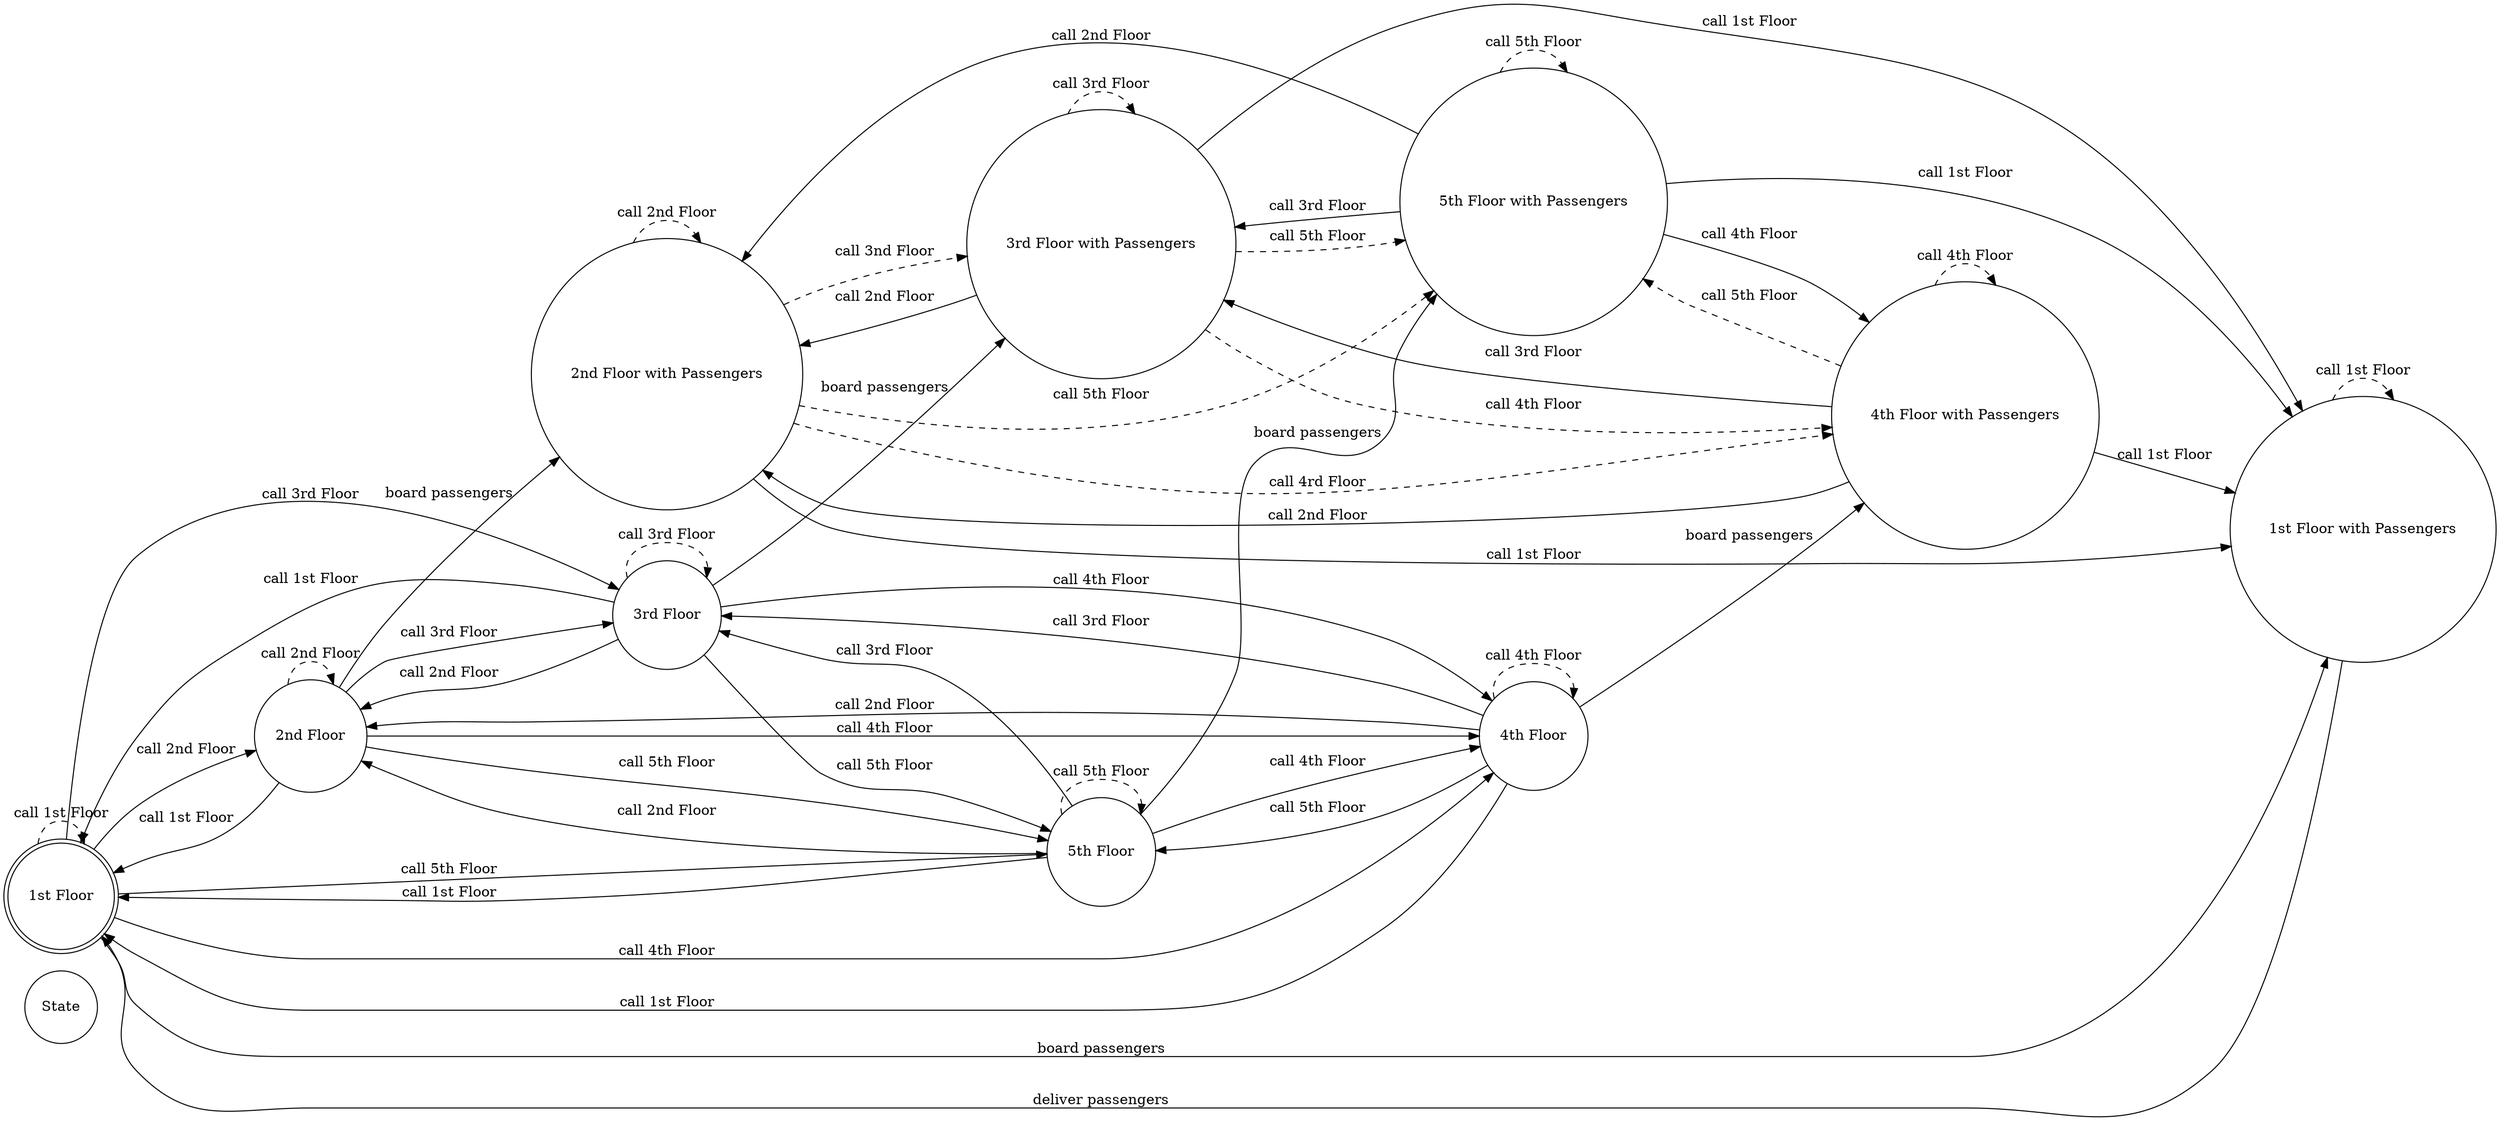 digraph FSM {
  rankdir=LR;
  node [shape = circle];
  State "1st Floor" [shape = doublecircle];
  "1st Floor" -> "2nd Floor" [label = "call 2nd Floor"];
  "1st Floor" -> "3rd Floor" [label = "call 3rd Floor"];
  "1st Floor" -> "4th Floor" [label = "call 4th Floor"];
  "1st Floor" -> "5th Floor" [label = "call 5th Floor"];
  "2nd Floor" -> "1st Floor" [label = "call 1st Floor"];
  "2nd Floor" -> "3rd Floor" [label = "call 3rd Floor"];
  "2nd Floor" -> "4th Floor" [label = "call 4th Floor"];
  "2nd Floor" -> "5th Floor" [label = "call 5th Floor"];
  "3rd Floor" -> "1st Floor" [label = "call 1st Floor"];
  "3rd Floor" -> "2nd Floor" [label = "call 2nd Floor"];
  "3rd Floor" -> "4th Floor" [label = "call 4th Floor"];
  "3rd Floor" -> "5th Floor" [label = "call 5th Floor"];
  "4th Floor" -> "1st Floor" [label = "call 1st Floor"];
  "4th Floor" -> "2nd Floor" [label = "call 2nd Floor"];
  "4th Floor" -> "3rd Floor" [label = "call 3rd Floor"];
  "4th Floor" -> "5th Floor" [label = "call 5th Floor"];
  "5th Floor" -> "1st Floor" [label = "call 1st Floor"];
  "5th Floor" -> "2nd Floor" [label = "call 2nd Floor"];
  "5th Floor" -> "3rd Floor" [label = "call 3rd Floor"];
  "5th Floor" -> "4th Floor" [label = "call 4th Floor"];
  "1st Floor with Passengers" -> "1st Floor" [label = "deliver passengers"];
  "2nd Floor with Passengers" -> "1st Floor with Passengers" [label = "call 1st Floor"];
  "3rd Floor with Passengers" -> "2nd Floor with Passengers" [label = "call 2nd Floor"];
  "3rd Floor with Passengers" -> "1st Floor with Passengers" [label = "call 1st Floor"];
  "4th Floor with Passengers" -> "3rd Floor with Passengers" [label = "call 3rd Floor"];
  "4th Floor with Passengers" -> "2nd Floor with Passengers" [label = "call 2nd Floor"];
  "4th Floor with Passengers" -> "1st Floor with Passengers" [label = "call 1st Floor"];
  "5th Floor with Passengers" -> "4th Floor with Passengers" [label = "call 4th Floor"];
  "5th Floor with Passengers" -> "3rd Floor with Passengers" [label = "call 3rd Floor"];
  "5th Floor with Passengers" -> "2nd Floor with Passengers" [label = "call 2nd Floor"];
  "5th Floor with Passengers" -> "1st Floor with Passengers" [label = "call 1st Floor"];
  "1st Floor" -> "1st Floor" [label = "call 1st Floor", style = "dashed"];
  "2nd Floor" -> "2nd Floor" [label = "call 2nd Floor", style = "dashed"];
  "3rd Floor" -> "3rd Floor" [label = "call 3rd Floor", style = "dashed"];
  "4th Floor" -> "4th Floor" [label = "call 4th Floor", style = "dashed"];
  "5th Floor" -> "5th Floor" [label = "call 5th Floor", style = "dashed"];
  "1st Floor with Passengers" -> "1st Floor with Passengers" [label = "call 1st Floor", style = "dashed"];
  "2nd Floor with Passengers" -> "2nd Floor with Passengers" [label = "call 2nd Floor", style = "dashed"];
  "3rd Floor with Passengers" -> "3rd Floor with Passengers" [label = "call 3rd Floor", style = "dashed"];
  "4th Floor with Passengers" -> "4th Floor with Passengers" [label = "call 4th Floor", style = "dashed"];
  "5th Floor with Passengers" -> "5th Floor with Passengers" [label = "call 5th Floor", style = "dashed"];
  "2nd Floor with Passengers" -> "3rd Floor with Passengers" [label = "call 3nd Floor", style = "dashed"];
  "2nd Floor with Passengers" -> "4th Floor with Passengers" [label = "call 4rd Floor", style = "dashed"];
  "2nd Floor with Passengers" -> "5th Floor with Passengers" [label = "call 5th Floor", style = "dashed"];
  "3rd Floor with Passengers" -> "4th Floor with Passengers" [label = "call 4th Floor", style = "dashed"];
  "3rd Floor with Passengers" -> "5th Floor with Passengers" [label = "call 5th Floor", style = "dashed"];
  "4th Floor with Passengers" -> "5th Floor with Passengers" [label = "call 5th Floor", style = "dashed"];
  "1st Floor" -> "1st Floor with Passengers" [label = "board passengers"];
  "2nd Floor" -> "2nd Floor with Passengers" [label = "board passengers"];
  "3rd Floor" -> "3rd Floor with Passengers" [label = "board passengers"];
  "4th Floor" -> "4th Floor with Passengers" [label = "board passengers"];
  "5th Floor" -> "5th Floor with Passengers" [label = "board passengers"];
}
